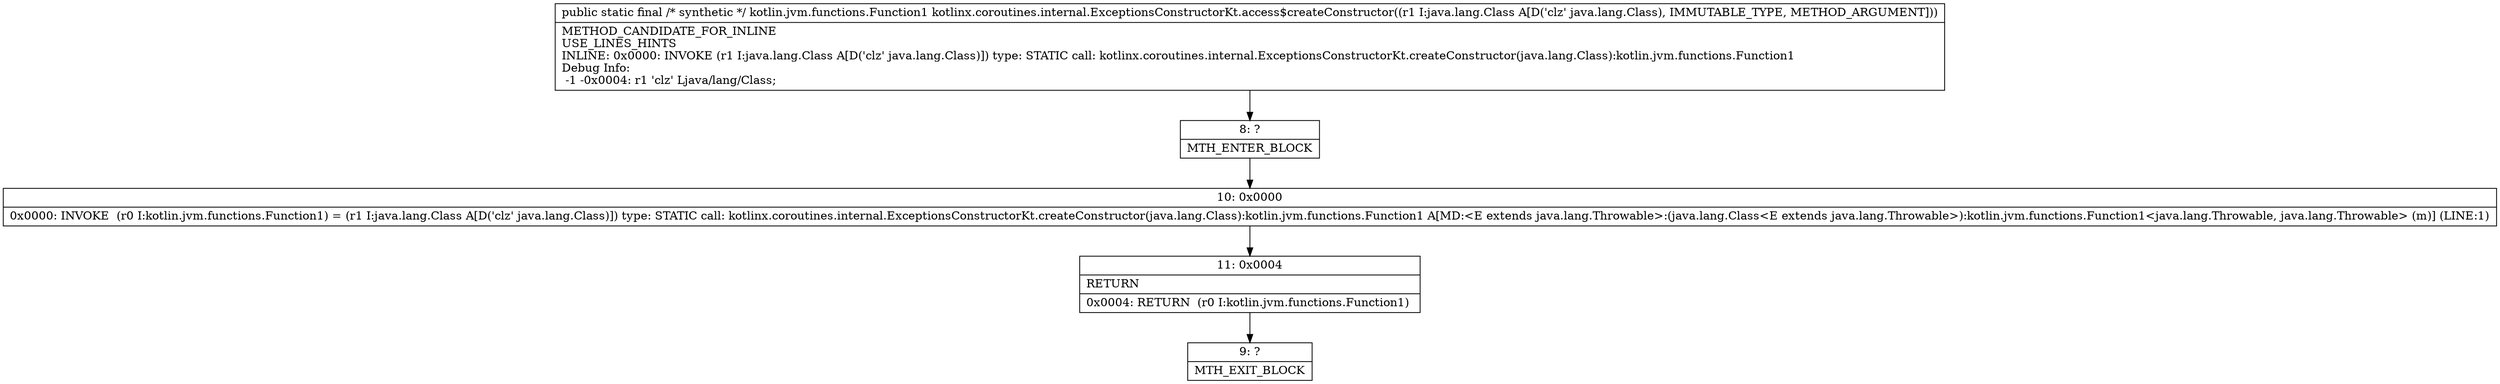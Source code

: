 digraph "CFG forkotlinx.coroutines.internal.ExceptionsConstructorKt.access$createConstructor(Ljava\/lang\/Class;)Lkotlin\/jvm\/functions\/Function1;" {
Node_8 [shape=record,label="{8\:\ ?|MTH_ENTER_BLOCK\l}"];
Node_10 [shape=record,label="{10\:\ 0x0000|0x0000: INVOKE  (r0 I:kotlin.jvm.functions.Function1) = (r1 I:java.lang.Class A[D('clz' java.lang.Class)]) type: STATIC call: kotlinx.coroutines.internal.ExceptionsConstructorKt.createConstructor(java.lang.Class):kotlin.jvm.functions.Function1 A[MD:\<E extends java.lang.Throwable\>:(java.lang.Class\<E extends java.lang.Throwable\>):kotlin.jvm.functions.Function1\<java.lang.Throwable, java.lang.Throwable\> (m)] (LINE:1)\l}"];
Node_11 [shape=record,label="{11\:\ 0x0004|RETURN\l|0x0004: RETURN  (r0 I:kotlin.jvm.functions.Function1) \l}"];
Node_9 [shape=record,label="{9\:\ ?|MTH_EXIT_BLOCK\l}"];
MethodNode[shape=record,label="{public static final \/* synthetic *\/ kotlin.jvm.functions.Function1 kotlinx.coroutines.internal.ExceptionsConstructorKt.access$createConstructor((r1 I:java.lang.Class A[D('clz' java.lang.Class), IMMUTABLE_TYPE, METHOD_ARGUMENT]))  | METHOD_CANDIDATE_FOR_INLINE\lUSE_LINES_HINTS\lINLINE: 0x0000: INVOKE  (r1 I:java.lang.Class A[D('clz' java.lang.Class)]) type: STATIC call: kotlinx.coroutines.internal.ExceptionsConstructorKt.createConstructor(java.lang.Class):kotlin.jvm.functions.Function1\lDebug Info:\l  \-1 \-0x0004: r1 'clz' Ljava\/lang\/Class;\l}"];
MethodNode -> Node_8;Node_8 -> Node_10;
Node_10 -> Node_11;
Node_11 -> Node_9;
}

